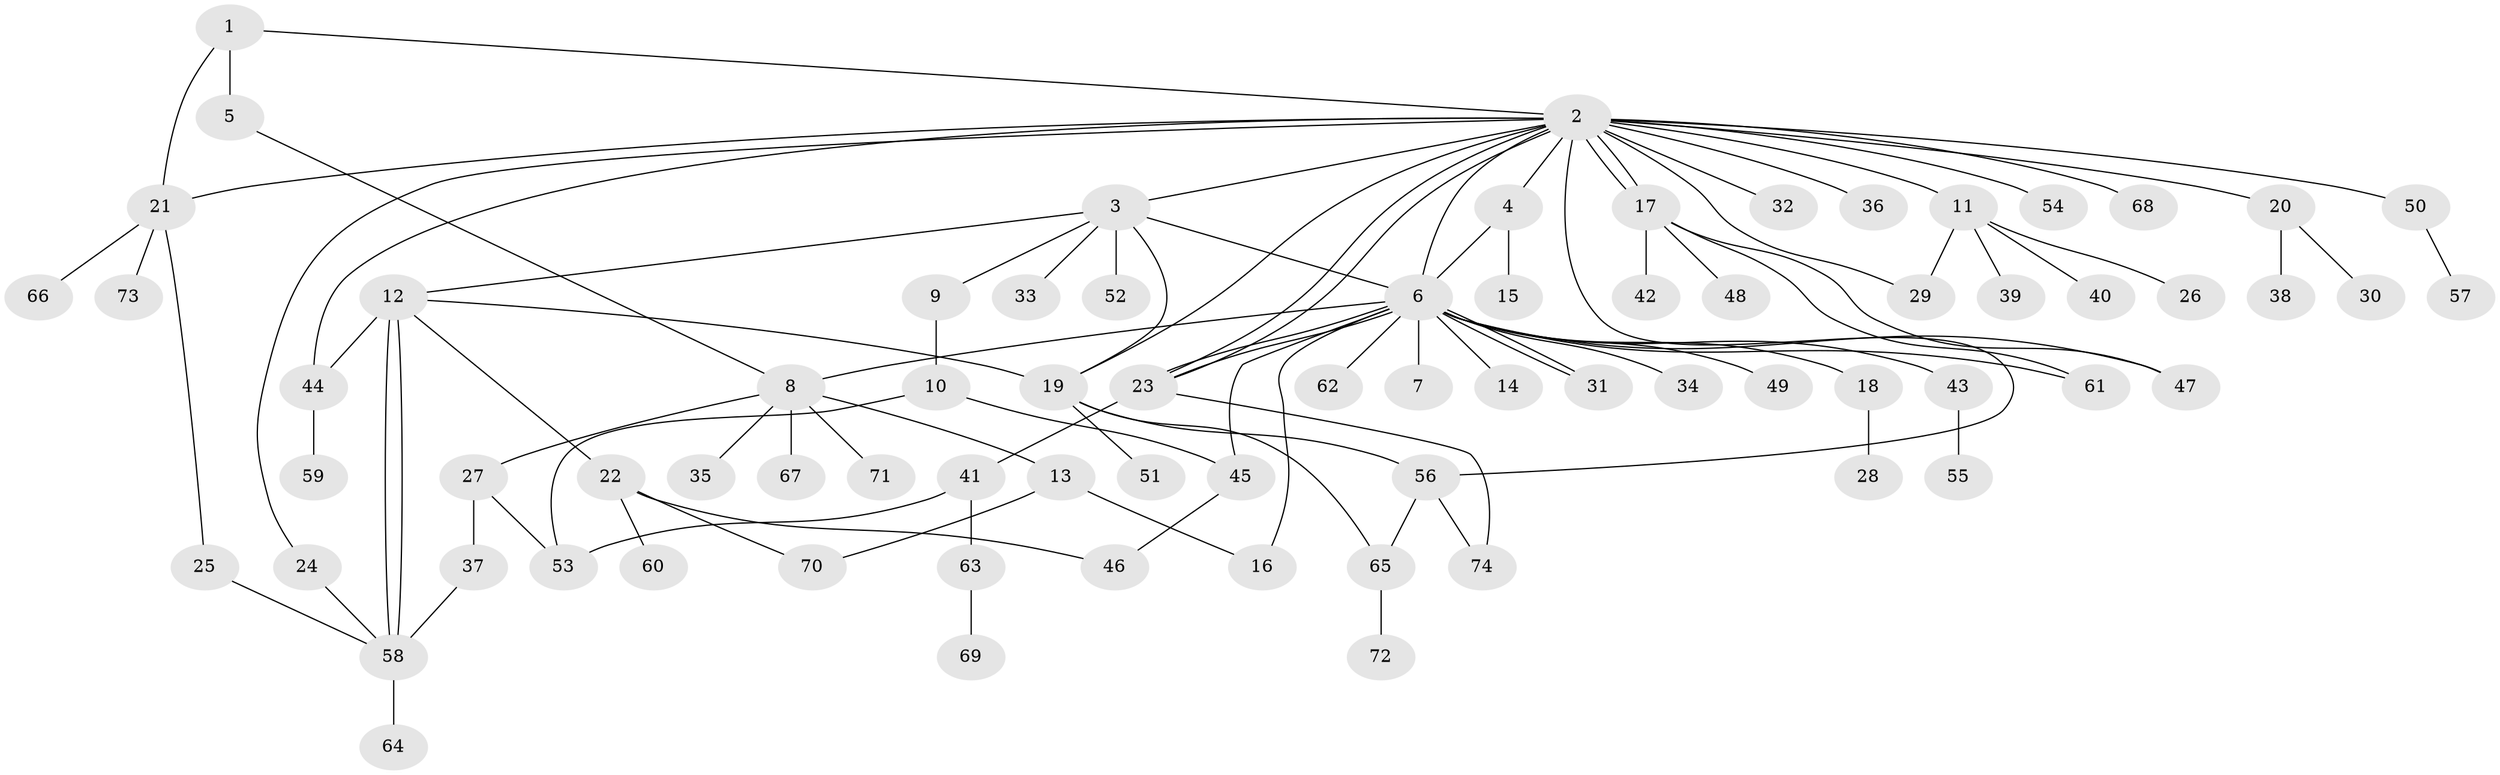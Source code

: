 // coarse degree distribution, {2: 0.18518518518518517, 22: 0.018518518518518517, 6: 0.09259259259259259, 3: 0.09259259259259259, 17: 0.018518518518518517, 1: 0.5185185185185185, 4: 0.05555555555555555, 8: 0.018518518518518517}
// Generated by graph-tools (version 1.1) at 2025/51/02/27/25 19:51:54]
// undirected, 74 vertices, 101 edges
graph export_dot {
graph [start="1"]
  node [color=gray90,style=filled];
  1;
  2;
  3;
  4;
  5;
  6;
  7;
  8;
  9;
  10;
  11;
  12;
  13;
  14;
  15;
  16;
  17;
  18;
  19;
  20;
  21;
  22;
  23;
  24;
  25;
  26;
  27;
  28;
  29;
  30;
  31;
  32;
  33;
  34;
  35;
  36;
  37;
  38;
  39;
  40;
  41;
  42;
  43;
  44;
  45;
  46;
  47;
  48;
  49;
  50;
  51;
  52;
  53;
  54;
  55;
  56;
  57;
  58;
  59;
  60;
  61;
  62;
  63;
  64;
  65;
  66;
  67;
  68;
  69;
  70;
  71;
  72;
  73;
  74;
  1 -- 2;
  1 -- 5;
  1 -- 21;
  2 -- 3;
  2 -- 4;
  2 -- 6;
  2 -- 11;
  2 -- 17;
  2 -- 17;
  2 -- 19;
  2 -- 20;
  2 -- 21;
  2 -- 23;
  2 -- 23;
  2 -- 24;
  2 -- 29;
  2 -- 32;
  2 -- 36;
  2 -- 44;
  2 -- 50;
  2 -- 54;
  2 -- 56;
  2 -- 68;
  3 -- 6;
  3 -- 9;
  3 -- 12;
  3 -- 19;
  3 -- 33;
  3 -- 52;
  4 -- 6;
  4 -- 15;
  5 -- 8;
  6 -- 7;
  6 -- 8;
  6 -- 14;
  6 -- 16;
  6 -- 18;
  6 -- 23;
  6 -- 23;
  6 -- 31;
  6 -- 31;
  6 -- 34;
  6 -- 43;
  6 -- 45;
  6 -- 47;
  6 -- 49;
  6 -- 61;
  6 -- 62;
  8 -- 13;
  8 -- 27;
  8 -- 35;
  8 -- 67;
  8 -- 71;
  9 -- 10;
  10 -- 45;
  10 -- 53;
  11 -- 26;
  11 -- 29;
  11 -- 39;
  11 -- 40;
  12 -- 19;
  12 -- 22;
  12 -- 44;
  12 -- 58;
  12 -- 58;
  13 -- 16;
  13 -- 70;
  17 -- 42;
  17 -- 47;
  17 -- 48;
  17 -- 61;
  18 -- 28;
  19 -- 51;
  19 -- 56;
  19 -- 65;
  20 -- 30;
  20 -- 38;
  21 -- 25;
  21 -- 66;
  21 -- 73;
  22 -- 46;
  22 -- 60;
  22 -- 70;
  23 -- 41;
  23 -- 74;
  24 -- 58;
  25 -- 58;
  27 -- 37;
  27 -- 53;
  37 -- 58;
  41 -- 53;
  41 -- 63;
  43 -- 55;
  44 -- 59;
  45 -- 46;
  50 -- 57;
  56 -- 65;
  56 -- 74;
  58 -- 64;
  63 -- 69;
  65 -- 72;
}
